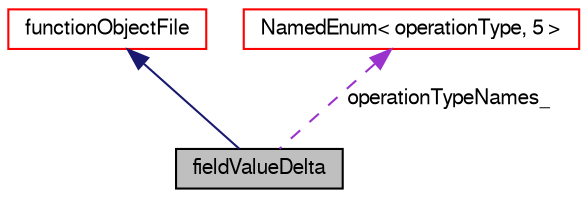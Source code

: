digraph "fieldValueDelta"
{
  bgcolor="transparent";
  edge [fontname="FreeSans",fontsize="10",labelfontname="FreeSans",labelfontsize="10"];
  node [fontname="FreeSans",fontsize="10",shape=record];
  Node2 [label="fieldValueDelta",height=0.2,width=0.4,color="black", fillcolor="grey75", style="filled", fontcolor="black"];
  Node3 -> Node2 [dir="back",color="midnightblue",fontsize="10",style="solid",fontname="FreeSans"];
  Node3 [label="functionObjectFile",height=0.2,width=0.4,color="red",URL="$a26122.html",tooltip="Base class for output file data handling. "];
  Node7 -> Node2 [dir="back",color="darkorchid3",fontsize="10",style="dashed",label=" operationTypeNames_" ,fontname="FreeSans"];
  Node7 [label="NamedEnum\< operationType, 5 \>",height=0.2,width=0.4,color="red",URL="$a25998.html"];
}
